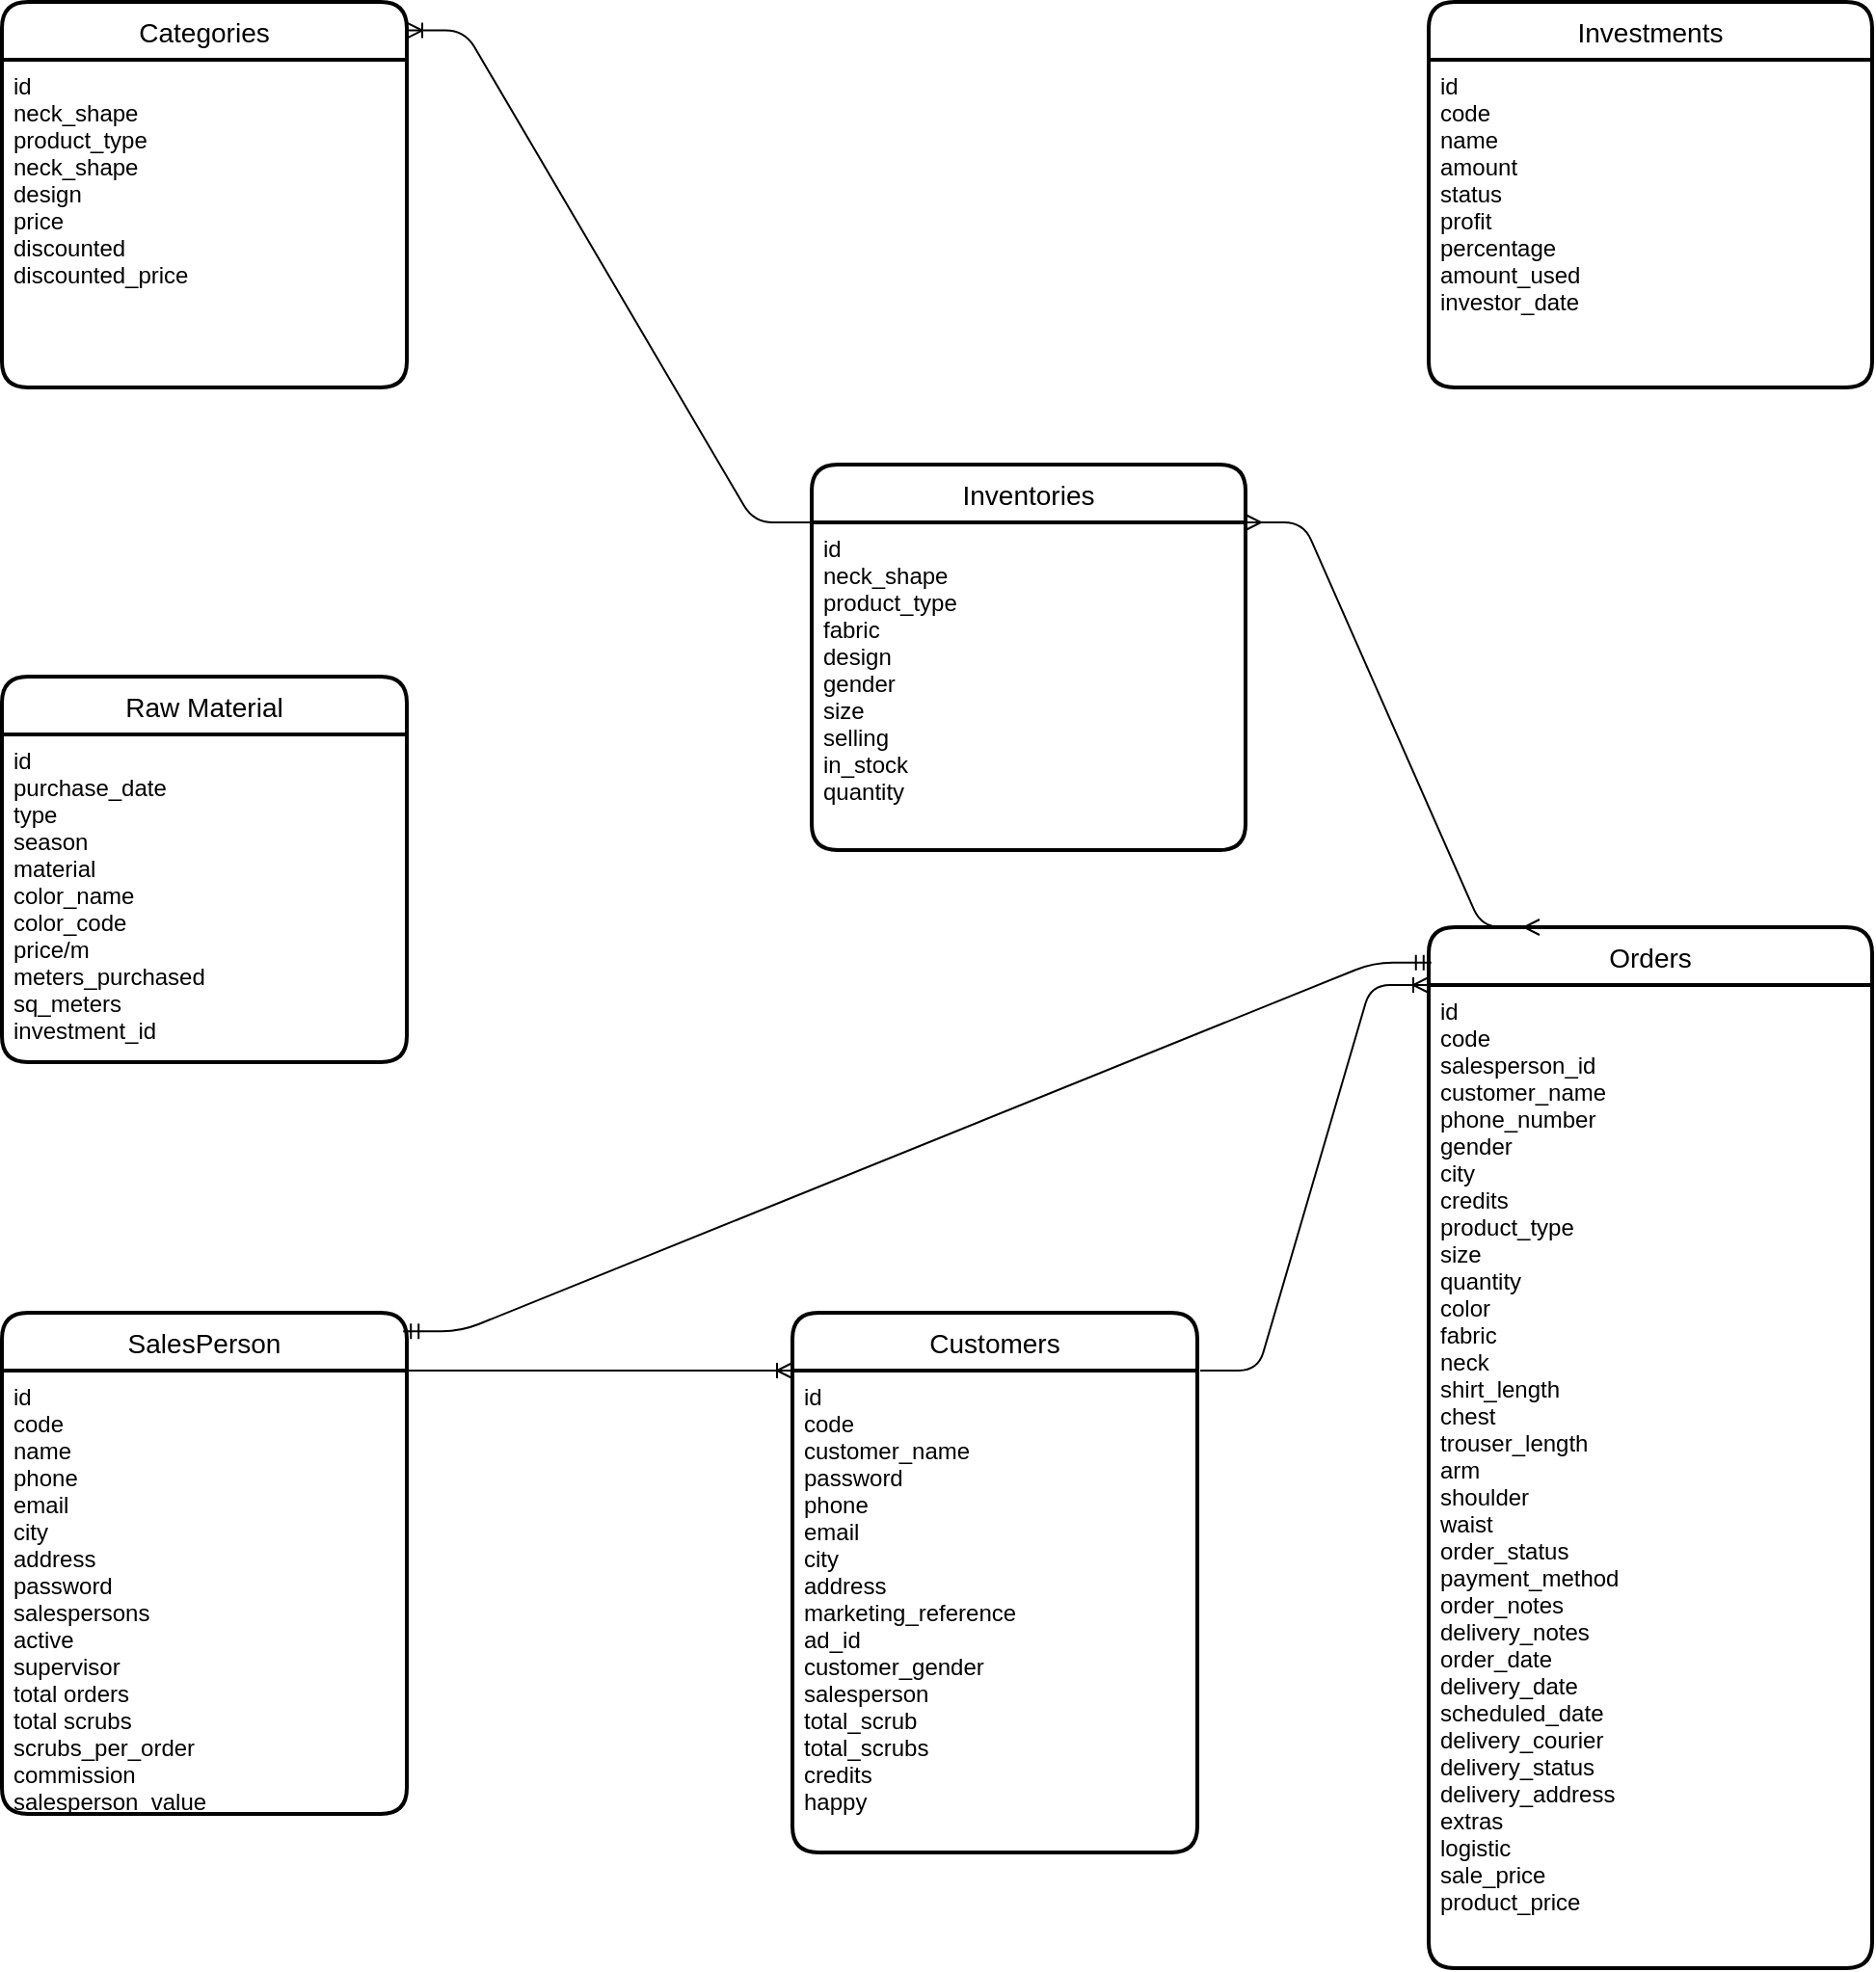 <mxfile version="14.2.9" type="github">
  <diagram id="R2lEEEUBdFMjLlhIrx00" name="Page-1">
    <mxGraphModel dx="2130" dy="1023" grid="1" gridSize="10" guides="1" tooltips="1" connect="1" arrows="1" fold="1" page="1" pageScale="1" pageWidth="850" pageHeight="1100" math="0" shadow="0" extFonts="Permanent Marker^https://fonts.googleapis.com/css?family=Permanent+Marker">
      <root>
        <mxCell id="0" />
        <mxCell id="1" parent="0" />
        <mxCell id="4dvlSXXZCsM-rRWsN0Go-1" value="Orders" style="swimlane;childLayout=stackLayout;horizontal=1;startSize=30;horizontalStack=0;rounded=1;fontSize=14;fontStyle=0;strokeWidth=2;resizeParent=0;resizeLast=1;shadow=0;dashed=0;align=center;" parent="1" vertex="1">
          <mxGeometry x="850" y="520" width="230" height="540" as="geometry" />
        </mxCell>
        <mxCell id="4dvlSXXZCsM-rRWsN0Go-2" value="id&#xa;code&#xa;salesperson_id&#xa;customer_name&#xa;phone_number&#xa;gender&#xa;city&#xa;credits&#xa;product_type&#xa;size&#xa;quantity&#xa;color&#xa;fabric&#xa;neck&#xa;shirt_length&#xa;chest&#xa;trouser_length&#xa;arm&#xa;shoulder&#xa;waist&#xa;order_status&#xa;payment_method&#xa;order_notes&#xa;delivery_notes&#xa;order_date&#xa;delivery_date&#xa;scheduled_date&#xa;delivery_courier&#xa;delivery_status&#xa;delivery_address&#xa;extras&#xa;logistic&#xa;sale_price&#xa;product_price" style="align=left;strokeColor=none;fillColor=none;spacingLeft=4;fontSize=12;verticalAlign=top;resizable=0;rotatable=0;part=1;" parent="4dvlSXXZCsM-rRWsN0Go-1" vertex="1">
          <mxGeometry y="30" width="230" height="510" as="geometry" />
        </mxCell>
        <mxCell id="4dvlSXXZCsM-rRWsN0Go-8" value="Raw Material" style="swimlane;childLayout=stackLayout;horizontal=1;startSize=30;horizontalStack=0;rounded=1;fontSize=14;fontStyle=0;strokeWidth=2;resizeParent=0;resizeLast=1;shadow=0;dashed=0;align=center;" parent="1" vertex="1">
          <mxGeometry x="110" y="390" width="210" height="200" as="geometry" />
        </mxCell>
        <mxCell id="4dvlSXXZCsM-rRWsN0Go-9" value="id&#xa;purchase_date&#xa;type&#xa;season&#xa;material&#xa;color_name&#xa;color_code&#xa;price/m&#xa;meters_purchased&#xa;sq_meters&#xa;investment_id" style="align=left;strokeColor=none;fillColor=none;spacingLeft=4;fontSize=12;verticalAlign=top;resizable=0;rotatable=0;part=1;" parent="4dvlSXXZCsM-rRWsN0Go-8" vertex="1">
          <mxGeometry y="30" width="210" height="170" as="geometry" />
        </mxCell>
        <mxCell id="4dvlSXXZCsM-rRWsN0Go-10" value="Inventories" style="swimlane;childLayout=stackLayout;horizontal=1;startSize=30;horizontalStack=0;rounded=1;fontSize=14;fontStyle=0;strokeWidth=2;resizeParent=0;resizeLast=1;shadow=0;dashed=0;align=center;" parent="1" vertex="1">
          <mxGeometry x="530" y="280" width="225" height="200" as="geometry" />
        </mxCell>
        <mxCell id="4dvlSXXZCsM-rRWsN0Go-11" value="id&#xa;neck_shape&#xa;product_type&#xa;fabric&#xa;design&#xa;gender&#xa;size&#xa;selling&#xa;in_stock&#xa;quantity" style="align=left;strokeColor=none;fillColor=none;spacingLeft=4;fontSize=12;verticalAlign=top;resizable=0;rotatable=0;part=1;" parent="4dvlSXXZCsM-rRWsN0Go-10" vertex="1">
          <mxGeometry y="30" width="225" height="170" as="geometry" />
        </mxCell>
        <mxCell id="4dvlSXXZCsM-rRWsN0Go-16" value="SalesPerson" style="swimlane;childLayout=stackLayout;horizontal=1;startSize=30;horizontalStack=0;rounded=1;fontSize=14;fontStyle=0;strokeWidth=2;resizeParent=0;resizeLast=1;shadow=0;dashed=0;align=center;" parent="1" vertex="1">
          <mxGeometry x="110" y="720" width="210" height="260" as="geometry" />
        </mxCell>
        <mxCell id="4dvlSXXZCsM-rRWsN0Go-17" value="id&#xa;code&#xa;name&#xa;phone&#xa;email&#xa;city&#xa;address&#xa;password&#xa;salespersons&#xa;active&#xa;supervisor&#xa;total orders&#xa;total scrubs&#xa;scrubs_per_order&#xa;commission&#xa;salesperson_value" style="align=left;strokeColor=none;fillColor=none;spacingLeft=4;fontSize=12;verticalAlign=top;resizable=0;rotatable=0;part=1;" parent="4dvlSXXZCsM-rRWsN0Go-16" vertex="1">
          <mxGeometry y="30" width="210" height="230" as="geometry" />
        </mxCell>
        <mxCell id="vSS0QRHOOfrjvI_0r997-1" value="Investments" style="swimlane;childLayout=stackLayout;horizontal=1;startSize=30;horizontalStack=0;rounded=1;fontSize=14;fontStyle=0;strokeWidth=2;resizeParent=0;resizeLast=1;shadow=0;dashed=0;align=center;" parent="1" vertex="1">
          <mxGeometry x="850" y="40" width="230" height="200" as="geometry" />
        </mxCell>
        <mxCell id="vSS0QRHOOfrjvI_0r997-2" value="id&#xa;code&#xa;name&#xa;amount &#xa;status&#xa;profit&#xa;percentage&#xa;amount_used&#xa;investor_date&#xa;" style="align=left;strokeColor=none;fillColor=none;spacingLeft=4;fontSize=12;verticalAlign=top;resizable=0;rotatable=0;part=1;" parent="vSS0QRHOOfrjvI_0r997-1" vertex="1">
          <mxGeometry y="30" width="230" height="170" as="geometry" />
        </mxCell>
        <mxCell id="vSS0QRHOOfrjvI_0r997-6" value="Categories" style="swimlane;childLayout=stackLayout;horizontal=1;startSize=30;horizontalStack=0;rounded=1;fontSize=14;fontStyle=0;strokeWidth=2;resizeParent=0;resizeLast=1;shadow=0;dashed=0;align=center;" parent="1" vertex="1">
          <mxGeometry x="110" y="40" width="210" height="200" as="geometry" />
        </mxCell>
        <mxCell id="vSS0QRHOOfrjvI_0r997-7" value="id&#xa;neck_shape&#xa;product_type&#xa;neck_shape&#xa;design&#xa;price&#xa;discounted&#xa;discounted_price" style="align=left;strokeColor=none;fillColor=none;spacingLeft=4;fontSize=12;verticalAlign=top;resizable=0;rotatable=0;part=1;" parent="vSS0QRHOOfrjvI_0r997-6" vertex="1">
          <mxGeometry y="30" width="210" height="170" as="geometry" />
        </mxCell>
        <mxCell id="vSS0QRHOOfrjvI_0r997-8" value="Customers" style="swimlane;childLayout=stackLayout;horizontal=1;startSize=30;horizontalStack=0;rounded=1;fontSize=14;fontStyle=0;strokeWidth=2;resizeParent=0;resizeLast=1;shadow=0;dashed=0;align=center;" parent="1" vertex="1">
          <mxGeometry x="520" y="720" width="210" height="280" as="geometry" />
        </mxCell>
        <mxCell id="vSS0QRHOOfrjvI_0r997-9" value="id&#xa;code&#xa;customer_name&#xa;password&#xa;phone&#xa;email&#xa;city&#xa;address&#xa;marketing_reference&#xa;ad_id&#xa;customer_gender&#xa;salesperson&#xa;total_scrub&#xa;total_scrubs&#xa;credits&#xa;happy" style="align=left;strokeColor=none;fillColor=none;spacingLeft=4;fontSize=12;verticalAlign=top;resizable=0;rotatable=0;part=1;" parent="vSS0QRHOOfrjvI_0r997-8" vertex="1">
          <mxGeometry y="30" width="210" height="250" as="geometry" />
        </mxCell>
        <mxCell id="vSS0QRHOOfrjvI_0r997-10" value="" style="edgeStyle=entityRelationEdgeStyle;fontSize=12;html=1;endArrow=ERoneToMany;exitX=1;exitY=0;exitDx=0;exitDy=0;entryX=0;entryY=0;entryDx=0;entryDy=0;" parent="1" source="4dvlSXXZCsM-rRWsN0Go-17" target="vSS0QRHOOfrjvI_0r997-9" edge="1">
          <mxGeometry width="100" height="100" relative="1" as="geometry">
            <mxPoint x="570" y="500" as="sourcePoint" />
            <mxPoint x="670" y="400" as="targetPoint" />
          </mxGeometry>
        </mxCell>
        <mxCell id="w3djzu32BActTbxkcVxx-1" value="" style="edgeStyle=entityRelationEdgeStyle;fontSize=12;html=1;endArrow=ERoneToMany;entryX=1;entryY=0.074;entryDx=0;entryDy=0;entryPerimeter=0;exitX=0;exitY=0;exitDx=0;exitDy=0;" edge="1" parent="1" source="4dvlSXXZCsM-rRWsN0Go-11" target="vSS0QRHOOfrjvI_0r997-6">
          <mxGeometry width="100" height="100" relative="1" as="geometry">
            <mxPoint x="680" y="400" as="sourcePoint" />
            <mxPoint x="745" y="260" as="targetPoint" />
          </mxGeometry>
        </mxCell>
        <mxCell id="w3djzu32BActTbxkcVxx-3" value="" style="edgeStyle=entityRelationEdgeStyle;fontSize=12;html=1;endArrow=ERmandOne;startArrow=ERmandOne;entryX=0.006;entryY=0.034;entryDx=0;entryDy=0;entryPerimeter=0;exitX=0.991;exitY=0.037;exitDx=0;exitDy=0;exitPerimeter=0;" edge="1" parent="1" source="4dvlSXXZCsM-rRWsN0Go-16" target="4dvlSXXZCsM-rRWsN0Go-1">
          <mxGeometry width="100" height="100" relative="1" as="geometry">
            <mxPoint x="470" y="710" as="sourcePoint" />
            <mxPoint x="570" y="610" as="targetPoint" />
          </mxGeometry>
        </mxCell>
        <mxCell id="w3djzu32BActTbxkcVxx-4" value="" style="edgeStyle=entityRelationEdgeStyle;fontSize=12;html=1;endArrow=ERoneToMany;entryX=0;entryY=0;entryDx=0;entryDy=0;exitX=1.007;exitY=0.107;exitDx=0;exitDy=0;exitPerimeter=0;" edge="1" parent="1" source="vSS0QRHOOfrjvI_0r997-8" target="4dvlSXXZCsM-rRWsN0Go-2">
          <mxGeometry width="100" height="100" relative="1" as="geometry">
            <mxPoint x="910" y="740" as="sourcePoint" />
            <mxPoint x="950" y="670" as="targetPoint" />
          </mxGeometry>
        </mxCell>
        <mxCell id="w3djzu32BActTbxkcVxx-8" value="" style="edgeStyle=entityRelationEdgeStyle;fontSize=12;html=1;endArrow=ERmany;startArrow=ERmany;exitX=1;exitY=0;exitDx=0;exitDy=0;entryX=0.25;entryY=0;entryDx=0;entryDy=0;" edge="1" parent="1" source="4dvlSXXZCsM-rRWsN0Go-11" target="4dvlSXXZCsM-rRWsN0Go-1">
          <mxGeometry width="100" height="100" relative="1" as="geometry">
            <mxPoint x="820" y="410" as="sourcePoint" />
            <mxPoint x="940" y="470" as="targetPoint" />
          </mxGeometry>
        </mxCell>
      </root>
    </mxGraphModel>
  </diagram>
</mxfile>
